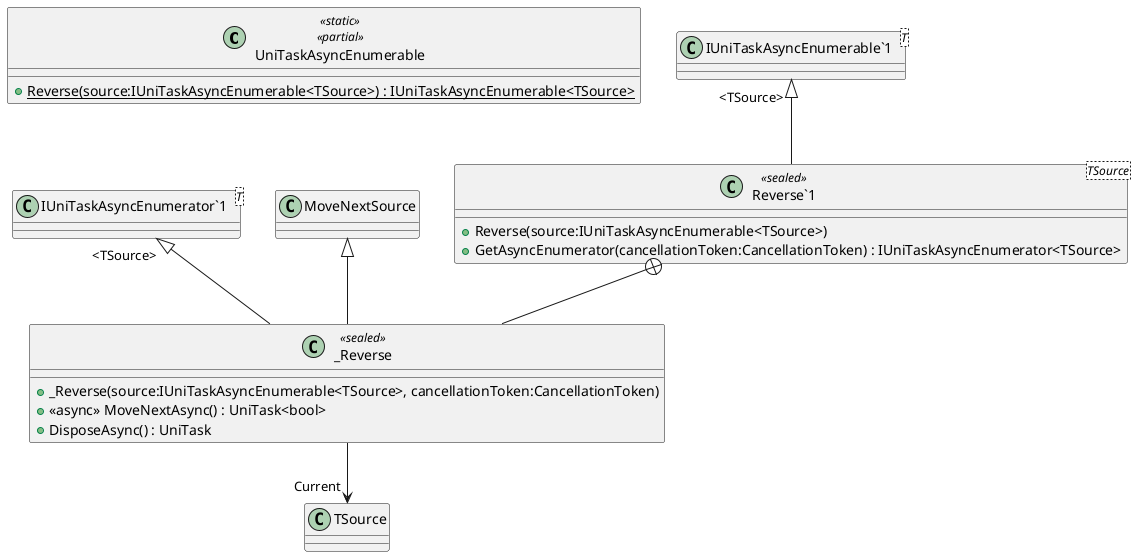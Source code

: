 @startuml
class UniTaskAsyncEnumerable <<static>> <<partial>> {
    + {static} Reverse(source:IUniTaskAsyncEnumerable<TSource>) : IUniTaskAsyncEnumerable<TSource>
}
class "Reverse`1"<TSource> <<sealed>> {
    + Reverse(source:IUniTaskAsyncEnumerable<TSource>)
    + GetAsyncEnumerator(cancellationToken:CancellationToken) : IUniTaskAsyncEnumerator<TSource>
}
class "IUniTaskAsyncEnumerable`1"<T> {
}
class _Reverse <<sealed>> {
    + _Reverse(source:IUniTaskAsyncEnumerable<TSource>, cancellationToken:CancellationToken)
    + <<async>> MoveNextAsync() : UniTask<bool>
    + DisposeAsync() : UniTask
}
class "IUniTaskAsyncEnumerator`1"<T> {
}
"IUniTaskAsyncEnumerable`1" "<TSource>" <|-- "Reverse`1"
"Reverse`1" +-- _Reverse
MoveNextSource <|-- _Reverse
"IUniTaskAsyncEnumerator`1" "<TSource>" <|-- _Reverse
_Reverse --> "Current" TSource
@enduml
